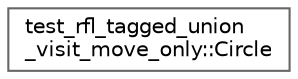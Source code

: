 digraph "类继承关系图"
{
 // LATEX_PDF_SIZE
  bgcolor="transparent";
  edge [fontname=Helvetica,fontsize=10,labelfontname=Helvetica,labelfontsize=10];
  node [fontname=Helvetica,fontsize=10,shape=box,height=0.2,width=0.4];
  rankdir="LR";
  Node0 [id="Node000000",label="test_rfl_tagged_union\l_visit_move_only::Circle",height=0.2,width=0.4,color="grey40", fillcolor="white", style="filled",URL="$structtest__rfl__tagged__union__visit__move__only_1_1_circle.html",tooltip=" "];
}
